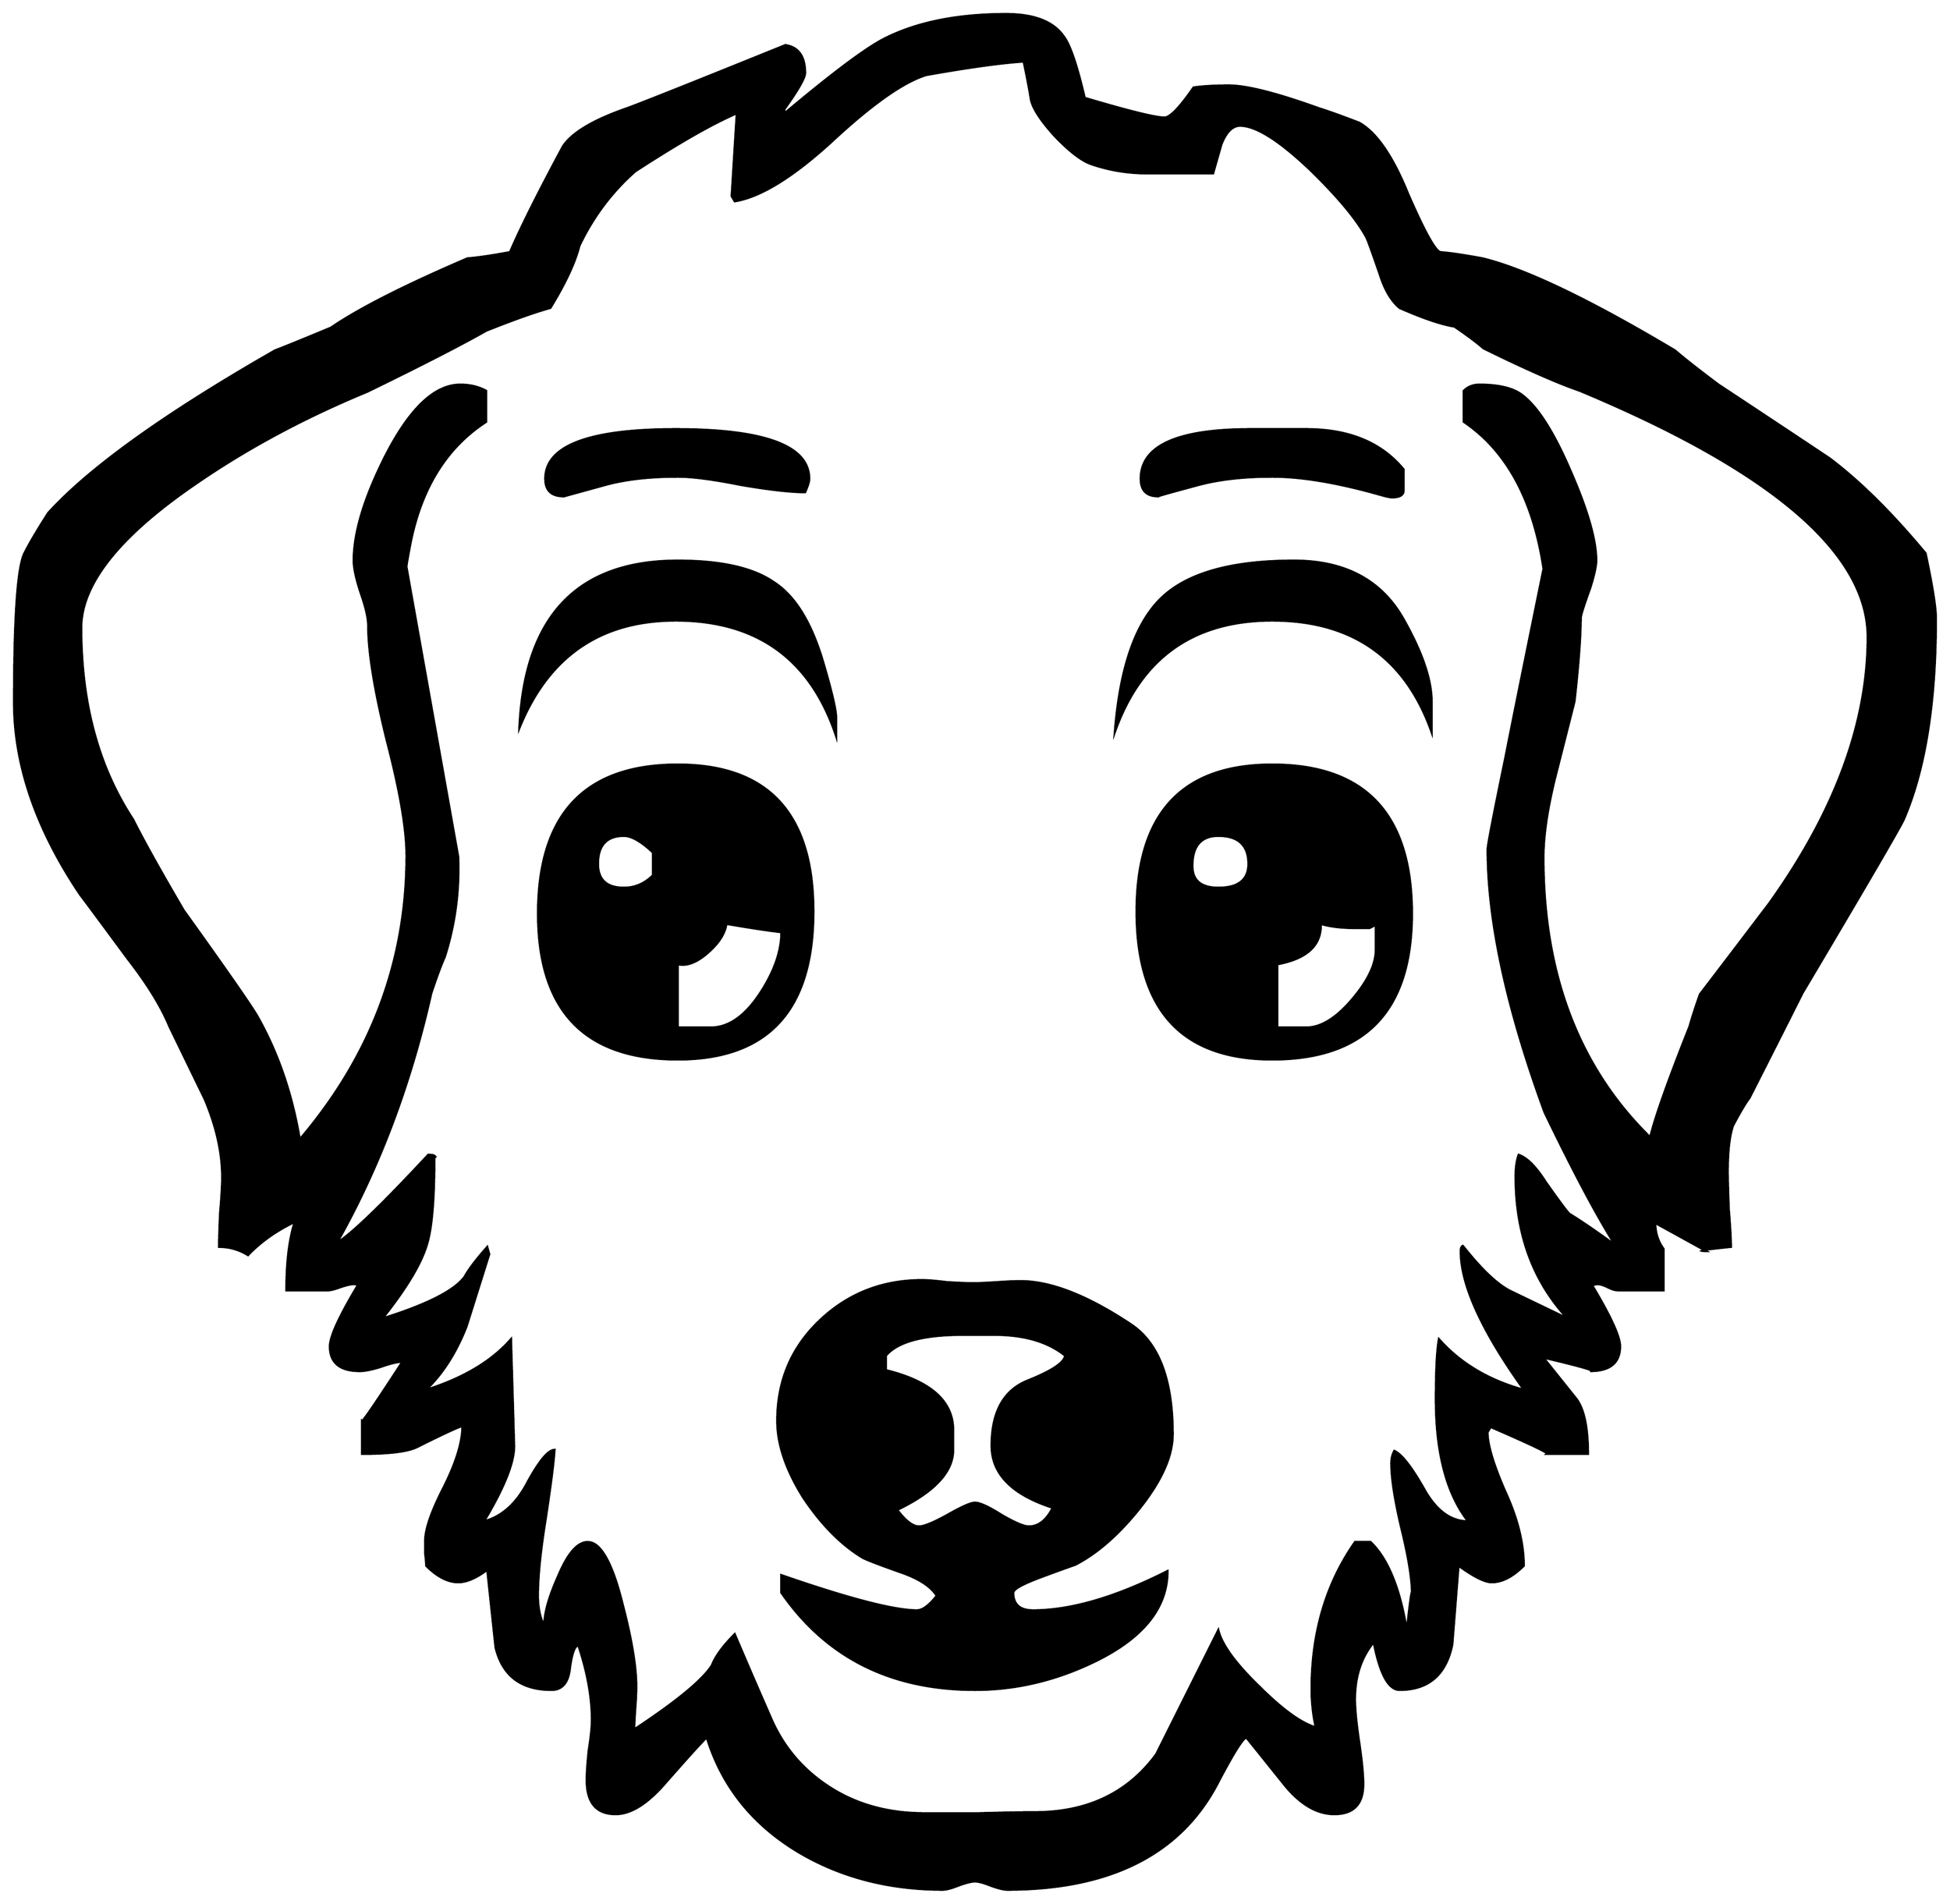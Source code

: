 


\begin{tikzpicture}[y=0.80pt, x=0.80pt, yscale=-1.0, xscale=1.0, inner sep=0pt, outer sep=0pt]
\begin{scope}[shift={(100.0,1746.0)},nonzero rule]
  \path[draw=.,fill=.,line width=1.600pt] (1938.0,-944.0) ..
    controls (1938.0,-862.667) and (1927.667,-798.0) ..
    (1907.0,-750.0) .. controls (1903.0,-741.333) and
    (1870.333,-685.333) .. (1809.0,-582.0) .. controls
    (1797.667,-559.333) and (1780.667,-525.667) .. (1758.0,-481.0) ..
    controls (1754.0,-475.667) and (1748.667,-466.667) ..
    (1742.0,-454.0) .. controls (1738.667,-444.0) and
    (1737.0,-429.333) .. (1737.0,-410.0) .. controls
    (1737.0,-402.0) and (1737.333,-389.667) .. (1738.0,-373.0) ..
    controls (1739.333,-357.0) and (1740.0,-345.0) ..
    (1740.0,-337.0) .. controls (1714.0,-334.333) and
    (1706.0,-333.0) .. (1716.0,-333.0) .. controls
    (1716.0,-333.0) and (1699.667,-342.0) .. (1667.0,-360.0) ..
    controls (1667.0,-350.667) and (1669.667,-342.333) ..
    (1675.0,-335.0) -- (1675.0,-295.0) -- (1631.0,-295.0) ..
    controls (1628.333,-295.0) and (1625.0,-296.0) ..
    (1621.0,-298.0) .. controls (1617.0,-300.0) and
    (1613.667,-301.0) .. (1611.0,-301.0) .. controls
    (1610.333,-301.0) and (1608.667,-300.667) .. (1606.0,-300.0) ..
    controls (1624.0,-270.0) and (1633.0,-250.333) ..
    (1633.0,-241.0) .. controls (1633.0,-225.0) and
    (1623.333,-217.0) .. (1604.0,-217.0) .. controls
    (1610.667,-217.0) and (1595.667,-221.333) .. (1559.0,-230.0) ..
    controls (1569.667,-216.667) and (1580.333,-203.333) ..
    (1591.0,-190.0) .. controls (1598.333,-180.0) and
    (1602.0,-162.333) .. (1602.0,-137.0) -- (1562.0,-137.0) ..
    controls (1566.0,-137.0) and (1548.0,-145.667) ..
    (1508.0,-163.0) -- (1505.0,-158.0) .. controls
    (1505.0,-146.0) and (1510.667,-127.0) .. (1522.0,-101.0) ..
    controls (1534.0,-75.0) and (1540.0,-51.0) .. (1540.0,-29.0)
    .. controls (1529.333,-18.333) and (1519.0,-13.0) ..
    (1509.0,-13.0) .. controls (1502.333,-13.0) and (1491.667,-18.333)
    .. (1477.0,-29.0) .. controls (1475.0,-3.667) and
    (1473.0,21.667) .. (1471.0,47.0) .. controls (1465.0,76.333) and
    (1448.0,91.0) .. (1420.0,91.0) .. controls (1409.333,91.0) and
    (1401.0,75.667) .. (1395.0,45.0) .. controls (1383.0,59.667) and
    (1377.0,78.0) .. (1377.0,100.0) .. controls (1377.0,109.333)
    and (1378.333,123.0) .. (1381.0,141.0) .. controls
    (1383.667,159.0) and (1385.0,172.667) .. (1385.0,182.0) ..
    controls (1385.0,201.333) and (1375.667,211.0) .. (1357.0,211.0)
    .. controls (1340.333,211.0) and (1324.333,201.667) ..
    (1309.0,183.0) .. controls (1285.0,153.0) and (1272.667,137.667)
    .. (1272.0,137.0) .. controls (1268.667,137.667) and
    (1259.333,152.667) .. (1244.0,182.0) .. controls (1208.0,250.0)
    and (1140.333,284.0) .. (1041.0,284.0) .. controls
    (1037.667,284.0) and (1032.333,282.667) .. (1025.0,280.0) ..
    controls (1018.333,277.333) and (1013.333,276.0) .. (1010.0,276.0)
    .. controls (1006.667,276.0) and (1001.333,277.333) ..
    (994.0,280.0) .. controls (987.333,282.667) and (982.333,284.0) ..
    (979.0,284.0) .. controls (927.0,284.0) and (880.667,272.0) ..
    (840.0,248.0) .. controls (795.333,221.333) and (765.667,184.333) ..
    (751.0,137.0) .. controls (748.333,139.0) and (735.0,153.667) ..
    (711.0,181.0) .. controls (693.667,201.0) and (677.667,211.0) ..
    (663.0,211.0) .. controls (644.333,211.0) and (635.0,200.0) ..
    (635.0,178.0) .. controls (635.0,171.333) and (635.667,161.667) ..
    (637.0,149.0) .. controls (639.0,136.333) and (640.0,126.667) ..
    (640.0,120.0) .. controls (640.0,98.0) and (635.667,74.0) ..
    (627.0,48.0) .. controls (623.667,48.0) and (621.0,55.0) ..
    (619.0,69.0) .. controls (617.667,83.667) and (611.667,91.0) ..
    (601.0,91.0) .. controls (571.667,91.0) and (553.667,77.333) ..
    (547.0,50.0) .. controls (544.333,25.333) and (541.667,0.333) ..
    (539.0,-25.0) .. controls (528.333,-17.0) and (519.0,-13.0) ..
    (511.0,-13.0) .. controls (501.0,-13.0) and (490.667,-18.333) ..
    (480.0,-29.0) .. controls (480.0,-31.667) and (479.667,-35.667) ..
    (479.0,-41.0) .. controls (479.0,-46.333) and (479.0,-50.333) ..
    (479.0,-53.0) .. controls (479.0,-64.333) and (485.0,-81.667) ..
    (497.0,-105.0) .. controls (509.0,-129.0) and (515.0,-148.667)
    .. (515.0,-164.0) .. controls (510.333,-162.667) and
    (496.0,-156.0) .. (472.0,-144.0) .. controls (463.333,-139.333)
    and (445.333,-137.0) .. (418.0,-137.0) -- (418.0,-169.0) ..
    controls (418.0,-167.0) and (431.0,-186.0) .. (457.0,-226.0)
    .. controls (452.333,-226.0) and (445.333,-224.333) ..
    (436.0,-221.0) .. controls (427.333,-218.333) and (420.667,-217.0)
    .. (416.0,-217.0) .. controls (396.667,-217.0) and
    (387.0,-225.0) .. (387.0,-241.0) .. controls (387.0,-250.333)
    and (396.0,-270.0) .. (414.0,-300.0) .. controls
    (413.333,-300.667) and (412.0,-301.0) .. (410.0,-301.0) ..
    controls (407.333,-301.0) and (403.0,-300.0) .. (397.0,-298.0)
    .. controls (391.667,-296.0) and (387.667,-295.0) ..
    (385.0,-295.0) -- (345.0,-295.0) .. controls (345.0,-322.333)
    and (347.667,-344.333) .. (353.0,-361.0) .. controls
    (335.0,-352.333) and (320.0,-341.667) .. (308.0,-329.0) ..
    controls (299.333,-334.333) and (290.0,-337.0) .. (280.0,-337.0)
    .. controls (280.0,-344.333) and (280.333,-355.333) ..
    (281.0,-370.0) .. controls (282.333,-385.333) and (283.0,-396.667)
    .. (283.0,-404.0) .. controls (283.0,-428.0) and
    (277.333,-453.333) .. (266.0,-480.0) .. controls (254.667,-503.333)
    and (243.333,-526.667) .. (232.0,-550.0) .. controls
    (224.0,-569.333) and (210.667,-591.0) .. (192.0,-615.0) ..
    controls (162.0,-655.667) and (146.667,-676.333) .. (146.0,-677.0)
    .. controls (103.333,-740.333) and (82.0,-802.333) ..
    (82.0,-863.0) .. controls (82.0,-945.667) and (85.333,-993.667) ..
    (92.0,-1007.0) .. controls (96.667,-1016.333) and
    (104.333,-1029.333) .. (115.0,-1046.0) .. controls
    (155.0,-1090.0) and (228.0,-1142.333) .. (334.0,-1203.0) ..
    controls (346.0,-1207.667) and (364.0,-1215.0) ..
    (388.0,-1225.0) .. controls (415.333,-1243.667) and
    (459.333,-1266.0) .. (520.0,-1292.0) .. controls
    (529.333,-1292.667) and (543.0,-1294.667) .. (561.0,-1298.0) ..
    controls (571.0,-1321.333) and (588.0,-1355.333) ..
    (612.0,-1400.0) .. controls (620.667,-1413.333) and
    (641.333,-1425.667) .. (674.0,-1437.0) .. controls
    (688.667,-1442.333) and (739.667,-1462.667) .. (827.0,-1498.0) ..
    controls (839.667,-1496.0) and (846.0,-1487.0) ..
    (846.0,-1471.0) .. controls (846.0,-1466.333) and
    (839.333,-1454.667) .. (826.0,-1436.0) -- (826.0,-1432.0) ..
    controls (872.0,-1470.667) and (904.0,-1494.667) ..
    (922.0,-1504.0) .. controls (953.333,-1520.0) and
    (992.667,-1528.0) .. (1040.0,-1528.0) .. controls
    (1067.333,-1528.0) and (1086.0,-1520.667) .. (1096.0,-1506.0) ..
    controls (1102.0,-1498.0) and (1108.667,-1478.333) ..
    (1116.0,-1447.0) .. controls (1158.667,-1434.333) and
    (1184.333,-1428.0) .. (1193.0,-1428.0) .. controls
    (1198.333,-1428.0) and (1207.667,-1437.667) .. (1221.0,-1457.0) ..
    controls (1229.667,-1458.333) and (1241.0,-1459.0) ..
    (1255.0,-1459.0) .. controls (1272.333,-1459.0) and
    (1301.333,-1451.667) .. (1342.0,-1437.0) .. controls
    (1350.667,-1434.333) and (1363.667,-1429.667) .. (1381.0,-1423.0) ..
    controls (1397.667,-1413.667) and (1413.333,-1391.0) ..
    (1428.0,-1355.0) .. controls (1443.333,-1319.667) and
    (1453.667,-1300.667) .. (1459.0,-1298.0) .. controls
    (1468.333,-1297.333) and (1482.0,-1295.333) .. (1500.0,-1292.0) ..
    controls (1541.333,-1282.0) and (1603.333,-1252.333) ..
    (1686.0,-1203.0) .. controls (1695.333,-1195.0) and
    (1709.333,-1184.0) .. (1728.0,-1170.0) .. controls
    (1763.333,-1146.667) and (1799.0,-1123.0) .. (1835.0,-1099.0) ..
    controls (1864.333,-1077.0) and (1895.333,-1046.333) ..
    (1928.0,-1007.0) .. controls (1934.667,-975.667) and
    (1938.0,-954.667) .. (1938.0,-944.0) -- cycle(1872.0,-926.0)
    .. controls (1872.0,-1007.333) and (1779.333,-1086.667) ..
    (1594.0,-1164.0) .. controls (1572.667,-1171.333) and
    (1541.667,-1185.0) .. (1501.0,-1205.0) .. controls
    (1495.0,-1210.333) and (1485.667,-1217.333) .. (1473.0,-1226.0) ..
    controls (1460.333,-1228.0) and (1442.667,-1234.0) ..
    (1420.0,-1244.0) .. controls (1412.0,-1250.667) and
    (1405.667,-1261.333) .. (1401.0,-1276.0) .. controls
    (1393.667,-1297.333) and (1389.333,-1309.333) .. (1388.0,-1312.0) ..
    controls (1378.667,-1329.333) and (1360.667,-1351.0) ..
    (1334.0,-1377.0) .. controls (1304.0,-1405.667) and
    (1281.333,-1420.0) .. (1266.0,-1420.0) .. controls
    (1258.667,-1420.0) and (1252.667,-1414.0) .. (1248.0,-1402.0) ..
    controls (1245.333,-1392.667) and (1242.667,-1383.333) ..
    (1240.0,-1374.0) -- (1176.0,-1374.0) .. controls
    (1157.333,-1374.0) and (1139.333,-1377.0) .. (1122.0,-1383.0) ..
    controls (1112.667,-1386.333) and (1101.0,-1395.333) ..
    (1087.0,-1410.0) .. controls (1073.667,-1424.667) and
    (1066.0,-1436.333) .. (1064.0,-1445.0) .. controls
    (1062.667,-1453.667) and (1060.333,-1466.0) .. (1057.0,-1482.0) ..
    controls (1035.667,-1480.667) and (1004.333,-1476.333) ..
    (963.0,-1469.0) .. controls (941.0,-1462.333) and
    (910.333,-1440.667) .. (871.0,-1404.0) .. controls
    (833.667,-1370.0) and (802.667,-1351.0) .. (778.0,-1347.0) --
    (775.0,-1352.0) .. controls (778.333,-1406.667) and
    (780.0,-1433.333) .. (780.0,-1432.0) .. controls
    (756.667,-1422.0) and (724.0,-1403.333) .. (682.0,-1376.0) ..
    controls (659.333,-1356.0) and (641.333,-1332.0) ..
    (628.0,-1304.0) .. controls (624.0,-1288.0) and
    (614.667,-1268.0) .. (600.0,-1244.0) .. controls
    (585.333,-1240.0) and (564.667,-1232.667) .. (538.0,-1222.0) ..
    controls (513.333,-1208.0) and (475.0,-1188.333) ..
    (423.0,-1163.0) .. controls (361.667,-1137.667) and
    (306.0,-1107.667) .. (256.0,-1073.0) .. controls
    (183.333,-1023.0) and (147.0,-977.0) .. (147.0,-935.0) ..
    controls (147.0,-862.333) and (163.667,-800.667) .. (197.0,-750.0)
    .. controls (207.0,-730.0) and (223.333,-700.667) ..
    (246.0,-662.0) .. controls (286.667,-605.333) and (310.333,-571.333)
    .. (317.0,-560.0) .. controls (337.0,-524.667) and
    (350.667,-485.0) .. (358.0,-441.0) .. controls (426.667,-521.667)
    and (461.0,-613.0) .. (461.0,-715.0) .. controls
    (461.0,-740.333) and (454.667,-777.333) .. (442.0,-826.0) ..
    controls (430.0,-874.667) and (424.0,-911.667) .. (424.0,-937.0)
    .. controls (424.0,-944.333) and (421.667,-954.667) ..
    (417.0,-968.0) .. controls (412.333,-982.0) and (410.0,-992.667)
    .. (410.0,-1000.0) .. controls (410.0,-1027.333) and
    (420.333,-1061.333) .. (441.0,-1102.0) .. controls
    (464.333,-1147.333) and (488.333,-1170.0) .. (513.0,-1170.0) ..
    controls (522.333,-1170.0) and (530.667,-1168.0) ..
    (538.0,-1164.0) -- (538.0,-1134.0) .. controls
    (500.0,-1109.333) and (475.667,-1070.333) .. (465.0,-1017.0) ..
    controls (462.333,-1003.0) and (461.0,-995.333) ..
    (461.0,-994.0) -- (511.0,-714.0) .. controls (512.333,-680.667)
    and (508.0,-648.333) .. (498.0,-617.0) .. controls
    (494.667,-609.667) and (490.333,-598.0) .. (485.0,-582.0) ..
    controls (465.0,-493.333) and (434.667,-413.0) .. (394.0,-341.0)
    .. controls (408.667,-350.333) and (438.0,-378.667) ..
    (482.0,-426.0) -- (484.0,-426.0) .. controls (486.667,-426.0)
    and (488.333,-425.333) .. (489.0,-424.0) -- (488.0,-423.0) ..
    controls (488.0,-383.0) and (485.667,-355.333) .. (481.0,-340.0)
    .. controls (475.667,-321.333) and (461.333,-297.333) ..
    (438.0,-268.0) .. controls (480.667,-281.333) and (507.0,-294.667)
    .. (517.0,-308.0) .. controls (521.0,-315.333) and
    (528.333,-325.0) .. (539.0,-337.0) -- (541.0,-330.0) ..
    controls (533.667,-306.667) and (526.333,-283.333) .. (519.0,-260.0)
    .. controls (509.0,-234.667) and (496.0,-214.333) ..
    (480.0,-199.0) .. controls (516.0,-210.333) and (543.333,-226.667)
    .. (562.0,-248.0) -- (565.0,-146.0) .. controls
    (565.667,-130.0) and (556.0,-105.333) .. (536.0,-72.0) ..
    controls (553.333,-76.667) and (567.333,-89.333) .. (578.0,-110.0)
    .. controls (589.333,-130.667) and (598.0,-141.0) ..
    (604.0,-141.0) .. controls (603.333,-129.0) and (600.333,-105.667)
    .. (595.0,-71.0) .. controls (590.333,-41.667) and (588.0,-18.0)
    .. (588.0,0.0) .. controls (588.0,11.333) and (590.0,21.0) ..
    (594.0,29.0) .. controls (594.0,17.0) and (598.333,1.333) ..
    (607.0,-18.0) .. controls (616.333,-40.667) and (626.0,-52.0) ..
    (636.0,-52.0) .. controls (648.667,-52.0) and (660.0,-31.667) ..
    (670.0,9.0) .. controls (678.667,42.333) and (683.0,68.667) ..
    (683.0,88.0) .. controls (683.0,92.667) and (682.667,99.667) ..
    (682.0,109.0) .. controls (681.333,118.333) and (681.0,125.0) ..
    (681.0,129.0) .. controls (722.333,101.667) and (747.333,81.0) ..
    (756.0,67.0) .. controls (759.333,58.333) and (766.667,48.333) ..
    (778.0,37.0) .. controls (789.333,63.667) and (801.0,90.667) ..
    (813.0,118.0) .. controls (825.0,146.0) and (844.0,168.333) ..
    (870.0,185.0) .. controls (896.0,201.667) and (926.333,210.0) ..
    (961.0,210.0) .. controls (973.0,210.0) and (990.667,210.0) ..
    (1014.0,210.0) .. controls (1038.0,209.333) and (1056.0,209.0)
    .. (1068.0,209.0) .. controls (1118.667,209.0) and
    (1157.667,190.333) .. (1185.0,153.0) .. controls (1185.667,151.667)
    and (1205.667,111.667) .. (1245.0,33.0) .. controls
    (1248.333,47.0) and (1261.333,65.0) .. (1284.0,87.0) .. controls
    (1306.667,109.667) and (1325.0,123.0) .. (1339.0,127.0) ..
    controls (1336.333,115.0) and (1335.0,102.667) .. (1335.0,90.0)
    .. controls (1335.0,35.333) and (1349.0,-12.0) ..
    (1377.0,-52.0) -- (1392.0,-52.0) .. controls (1408.667,-36.0)
    and (1420.333,-7.667) .. (1427.0,33.0) .. controls (1430.333,3.0)
    and (1432.0,-8.333) .. (1432.0,-1.0) .. controls
    (1432.0,-15.667) and (1428.667,-36.667) .. (1422.0,-64.0) ..
    controls (1415.333,-92.0) and (1412.0,-113.333) ..
    (1412.0,-128.0) .. controls (1412.0,-132.667) and
    (1413.0,-136.667) .. (1415.0,-140.0) .. controls
    (1422.333,-136.667) and (1432.333,-123.667) .. (1445.0,-101.0) ..
    controls (1456.333,-81.667) and (1470.0,-72.0) .. (1486.0,-72.0)
    .. controls (1465.333,-98.667) and (1455.0,-138.0) ..
    (1455.0,-190.0) .. controls (1455.0,-218.0) and
    (1456.0,-237.333) .. (1458.0,-248.0) .. controls
    (1478.667,-224.667) and (1506.0,-208.333) .. (1540.0,-199.0) ..
    controls (1499.333,-255.667) and (1479.0,-300.333) ..
    (1479.0,-333.0) .. controls (1479.0,-335.667) and
    (1479.667,-337.333) .. (1481.0,-338.0) -- (1482.0,-337.0) ..
    controls (1500.0,-314.333) and (1515.333,-300.0) ..
    (1528.0,-294.0) .. controls (1546.0,-285.333) and
    (1564.0,-276.667) .. (1582.0,-268.0) .. controls
    (1548.667,-304.0) and (1532.0,-349.667) .. (1532.0,-405.0) ..
    controls (1532.0,-413.667) and (1533.0,-420.667) ..
    (1535.0,-426.0) .. controls (1543.0,-423.333) and
    (1551.667,-414.667) .. (1561.0,-400.0) .. controls
    (1573.667,-382.0) and (1581.333,-371.667) .. (1584.0,-369.0) ..
    controls (1594.0,-363.0) and (1608.667,-353.0) ..
    (1628.0,-339.0) .. controls (1610.667,-366.333) and
    (1588.0,-409.0) .. (1560.0,-467.0) .. controls
    (1523.333,-567.0) and (1505.0,-651.667) .. (1505.0,-721.0) ..
    controls (1505.0,-725.0) and (1510.667,-754.333) ..
    (1522.0,-809.0) .. controls (1528.667,-843.0) and
    (1541.0,-904.0) .. (1559.0,-992.0) .. controls
    (1549.0,-1058.667) and (1523.333,-1106.0) .. (1482.0,-1134.0) --
    (1482.0,-1164.0) .. controls (1486.0,-1168.0) and
    (1491.0,-1170.0) .. (1497.0,-1170.0) .. controls
    (1515.0,-1170.0) and (1528.333,-1167.0) .. (1537.0,-1161.0) ..
    controls (1552.333,-1150.333) and (1568.333,-1125.667) ..
    (1585.0,-1087.0) .. controls (1601.667,-1049.0) and
    (1610.0,-1020.0) .. (1610.0,-1000.0) .. controls
    (1610.0,-994.667) and (1608.0,-985.667) .. (1604.0,-973.0) ..
    controls (1598.667,-958.333) and (1595.667,-949.0) ..
    (1595.0,-945.0) .. controls (1595.0,-927.0) and
    (1593.0,-900.0) .. (1589.0,-864.0) .. controls
    (1588.333,-861.333) and (1582.0,-836.333) .. (1570.0,-789.0) ..
    controls (1562.667,-759.0) and (1559.0,-733.667) ..
    (1559.0,-713.0) .. controls (1559.0,-600.333) and
    (1593.333,-510.333) .. (1662.0,-443.0) .. controls
    (1666.667,-462.333) and (1679.333,-498.0) .. (1700.0,-550.0) ..
    controls (1702.0,-557.333) and (1705.333,-567.667) ..
    (1710.0,-581.0) .. controls (1725.333,-601.0) and
    (1747.667,-630.333) .. (1777.0,-669.0) .. controls
    (1840.333,-757.667) and (1872.0,-843.333) .. (1872.0,-926.0) --
    cycle(1424.0,-1068.0) .. controls (1424.0,-1063.333) and
    (1420.333,-1061.0) .. (1413.0,-1061.0) .. controls
    (1411.0,-1061.0) and (1407.667,-1061.667) .. (1403.0,-1063.0) ..
    controls (1361.0,-1075.0) and (1325.667,-1081.0) ..
    (1297.0,-1081.0) .. controls (1269.667,-1081.0) and
    (1246.0,-1078.333) .. (1226.0,-1073.0) .. controls
    (1198.667,-1065.667) and (1185.667,-1062.0) .. (1187.0,-1062.0) ..
    controls (1175.667,-1062.0) and (1170.0,-1067.667) ..
    (1170.0,-1079.0) .. controls (1170.0,-1111.0) and
    (1205.333,-1127.0) .. (1276.0,-1127.0) -- (1330.0,-1127.0) ..
    controls (1371.333,-1127.0) and (1402.667,-1114.0) ..
    (1424.0,-1088.0) -- (1424.0,-1068.0) -- cycle(1451.0,-834.0)
    .. controls (1425.667,-906.0) and (1374.333,-942.0) ..
    (1297.0,-942.0) .. controls (1221.0,-942.0) and
    (1170.333,-906.0) .. (1145.0,-834.0) .. controls
    (1149.667,-894.667) and (1164.0,-937.333) .. (1188.0,-962.0) ..
    controls (1212.667,-987.333) and (1256.0,-1000.0) ..
    (1318.0,-1000.0) .. controls (1366.667,-1000.0) and
    (1401.667,-981.667) .. (1423.0,-945.0) .. controls
    (1441.667,-912.333) and (1451.0,-885.333) .. (1451.0,-864.0) --
    (1451.0,-834.0) -- cycle(1432.0,-659.0) .. controls
    (1432.0,-565.0) and (1387.0,-518.0) .. (1297.0,-518.0) ..
    controls (1209.667,-518.0) and (1166.0,-565.667) ..
    (1166.0,-661.0) .. controls (1166.0,-755.667) and
    (1209.667,-803.0) .. (1297.0,-803.0) .. controls
    (1387.0,-803.0) and (1432.0,-755.0) .. (1432.0,-659.0) --
    cycle(850.0,-1079.0) .. controls (850.0,-1076.333) and
    (848.667,-1072.0) .. (846.0,-1066.0) .. controls
    (832.0,-1066.0) and (811.333,-1068.333) .. (784.0,-1073.0) ..
    controls (757.333,-1078.333) and (737.0,-1081.0) ..
    (723.0,-1081.0) .. controls (695.667,-1081.0) and
    (672.333,-1078.333) .. (653.0,-1073.0) .. controls
    (626.333,-1065.667) and (613.0,-1062.0) .. (613.0,-1062.0) ..
    controls (601.0,-1062.0) and (595.0,-1067.667) ..
    (595.0,-1079.0) .. controls (595.0,-1111.0) and
    (637.0,-1127.0) .. (721.0,-1127.0) .. controls
    (807.0,-1127.0) and (850.0,-1111.0) .. (850.0,-1079.0) --
    cycle(876.0,-830.0) .. controls (851.333,-904.667) and
    (799.667,-942.0) .. (721.0,-942.0) .. controls (648.333,-942.0)
    and (598.0,-907.333) .. (570.0,-838.0) .. controls
    (574.667,-946.0) and (625.667,-1000.0) .. (723.0,-1000.0) ..
    controls (765.0,-1000.0) and (796.0,-993.0) ..
    (816.0,-979.0) .. controls (836.667,-965.667) and (852.667,-939.333)
    .. (864.0,-900.0) .. controls (872.0,-872.667) and
    (876.0,-855.333) .. (876.0,-848.0) -- (876.0,-830.0) --
    cycle(854.0,-661.0) .. controls (854.0,-565.667) and
    (810.333,-518.0) .. (723.0,-518.0) .. controls (633.0,-518.0)
    and (588.0,-565.0) .. (588.0,-659.0) .. controls
    (588.0,-755.0) and (633.0,-803.0) .. (723.0,-803.0) ..
    controls (810.333,-803.0) and (854.0,-755.667) .. (854.0,-661.0)
    -- cycle(1201.0,-156.0) .. controls (1201.0,-134.667) and
    (1190.0,-110.333) .. (1168.0,-83.0) .. controls (1148.0,-58.333)
    and (1127.667,-40.667) .. (1107.0,-30.0) .. controls
    (1095.667,-26.0) and (1084.667,-22.0) .. (1074.0,-18.0) ..
    controls (1056.0,-11.333) and (1047.0,-6.333) .. (1047.0,-3.0)
    .. controls (1047.0,8.333) and (1053.333,14.0) .. (1066.0,14.0)
    .. controls (1102.667,14.0) and (1146.0,1.333) .. (1196.0,-24.0)
    .. controls (1196.0,11.333) and (1173.0,40.333) .. (1127.0,63.0)
    .. controls (1089.0,81.667) and (1050.0,91.0) .. (1010.0,91.0)
    .. controls (928.667,91.0) and (866.333,59.667) .. (823.0,-3.0) --
    (823.0,-20.0) .. controls (888.333,2.667) and (932.0,14.0) ..
    (954.0,14.0) .. controls (959.333,14.0) and (965.667,9.333) ..
    (973.0,0.0) .. controls (967.667,-8.667) and (956.667,-16.0) ..
    (940.0,-22.0) .. controls (917.333,-30.0) and (904.333,-35.0) ..
    (901.0,-37.0) .. controls (880.333,-49.667) and (861.333,-69.0) ..
    (844.0,-95.0) .. controls (827.333,-121.667) and (819.0,-146.333)
    .. (819.0,-169.0) .. controls (819.0,-207.667) and
    (832.667,-240.0) .. (860.0,-266.0) .. controls (887.333,-292.0)
    and (920.333,-305.0) .. (959.0,-305.0) .. controls
    (964.333,-305.0) and (972.333,-304.333) .. (983.0,-303.0) ..
    controls (994.333,-302.333) and (1002.667,-302.0) ..
    (1008.0,-302.0) .. controls (1013.333,-302.0) and
    (1021.0,-302.333) .. (1031.0,-303.0) .. controls
    (1041.0,-303.667) and (1048.667,-304.0) .. (1054.0,-304.0) ..
    controls (1083.333,-304.0) and (1119.0,-290.0) ..
    (1161.0,-262.0) .. controls (1187.667,-244.0) and
    (1201.0,-208.667) .. (1201.0,-156.0) -- cycle(1274.0,-707.0)
    .. controls (1274.0,-725.0) and (1264.333,-734.0) ..
    (1245.0,-734.0) .. controls (1228.333,-734.0) and
    (1220.0,-724.333) .. (1220.0,-705.0) .. controls
    (1220.0,-691.0) and (1228.333,-684.0) .. (1245.0,-684.0) ..
    controls (1264.333,-684.0) and (1274.0,-691.667) ..
    (1274.0,-707.0) -- cycle(1397.0,-624.0) -- (1397.0,-648.0)
    -- (1391.0,-645.0) -- (1377.0,-645.0) .. controls
    (1363.667,-645.0) and (1352.667,-646.333) .. (1344.0,-649.0) ..
    controls (1344.667,-628.333) and (1330.667,-615.333) ..
    (1302.0,-610.0) -- (1302.0,-549.0) -- (1330.0,-549.0) ..
    controls (1344.0,-549.0) and (1358.667,-558.0) ..
    (1374.0,-576.0) .. controls (1389.333,-594.0) and
    (1397.0,-610.0) .. (1397.0,-624.0) -- cycle(699.0,-696.0) --
    (699.0,-718.0) .. controls (687.667,-728.667) and (678.333,-734.0)
    .. (671.0,-734.0) .. controls (654.333,-734.0) and
    (646.0,-725.0) .. (646.0,-707.0) .. controls (646.0,-691.667)
    and (654.333,-684.0) .. (671.0,-684.0) .. controls
    (681.667,-684.0) and (691.0,-688.0) .. (699.0,-696.0) --
    cycle(823.0,-641.0) .. controls (811.0,-642.333) and
    (793.333,-645.0) .. (770.0,-649.0) .. controls (768.667,-639.667)
    and (762.667,-630.333) .. (752.0,-621.0) .. controls
    (741.333,-611.667) and (731.667,-608.0) .. (723.0,-610.0) --
    (723.0,-549.0) -- (755.0,-549.0) .. controls (772.333,-549.0)
    and (788.333,-560.333) .. (803.0,-583.0) .. controls
    (816.333,-603.667) and (823.0,-623.0) .. (823.0,-641.0) --
    cycle(1097.0,-232.0) .. controls (1080.333,-245.333) and
    (1057.667,-252.0) .. (1029.0,-252.0) -- (998.0,-252.0) ..
    controls (960.0,-252.0) and (935.333,-245.333) .. (924.0,-232.0)
    -- (924.0,-218.0) .. controls (967.333,-207.333) and
    (989.0,-188.0) .. (989.0,-160.0) -- (989.0,-141.0) ..
    controls (989.0,-119.667) and (971.0,-100.333) .. (935.0,-83.0)
    .. controls (943.0,-72.333) and (950.0,-67.0) .. (956.0,-67.0)
    .. controls (960.667,-67.0) and (969.667,-70.667) .. (983.0,-78.0)
    .. controls (997.0,-86.0) and (1006.0,-90.0) ..
    (1010.0,-90.0) .. controls (1014.667,-90.0) and (1023.333,-86.0)
    .. (1036.0,-78.0) .. controls (1048.667,-70.667) and
    (1057.333,-67.0) .. (1062.0,-67.0) .. controls (1071.333,-67.0)
    and (1079.0,-73.0) .. (1085.0,-85.0) .. controls
    (1045.667,-97.667) and (1026.0,-117.667) .. (1026.0,-145.0) ..
    controls (1026.0,-177.667) and (1037.667,-198.667) ..
    (1061.0,-208.0) .. controls (1084.333,-217.333) and
    (1096.333,-225.333) .. (1097.0,-232.0) -- cycle;
\end{scope}

\end{tikzpicture}

